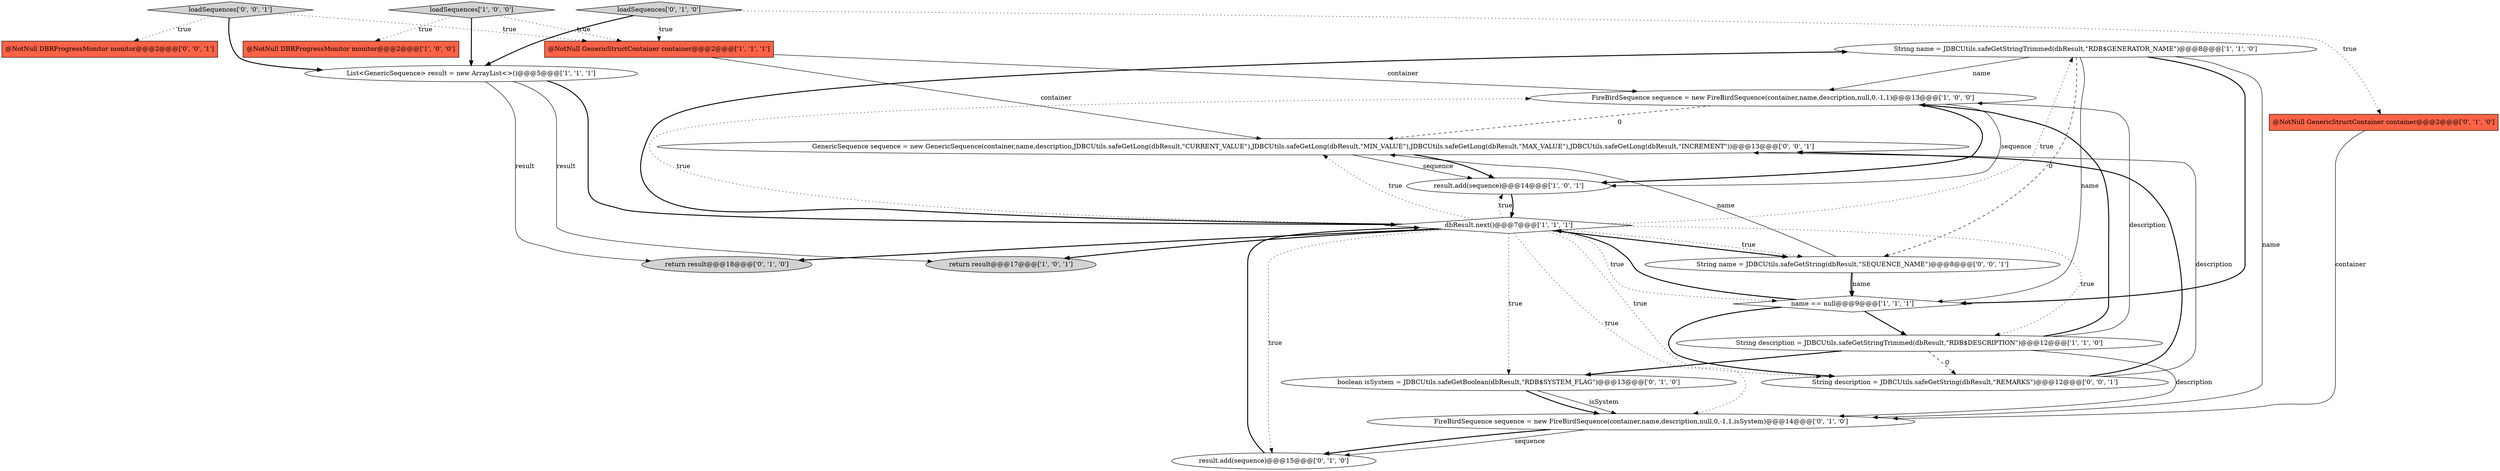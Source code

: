 digraph {
7 [style = filled, label = "String name = JDBCUtils.safeGetStringTrimmed(dbResult,\"RDB$GENERATOR_NAME\")@@@8@@@['1', '1', '0']", fillcolor = white, shape = ellipse image = "AAA0AAABBB1BBB"];
15 [style = filled, label = "return result@@@18@@@['0', '1', '0']", fillcolor = lightgray, shape = ellipse image = "AAA0AAABBB2BBB"];
13 [style = filled, label = "result.add(sequence)@@@15@@@['0', '1', '0']", fillcolor = white, shape = ellipse image = "AAA0AAABBB2BBB"];
19 [style = filled, label = "@NotNull DBRProgressMonitor monitor@@@2@@@['0', '0', '1']", fillcolor = tomato, shape = box image = "AAA0AAABBB3BBB"];
21 [style = filled, label = "loadSequences['0', '0', '1']", fillcolor = lightgray, shape = diamond image = "AAA0AAABBB3BBB"];
12 [style = filled, label = "@NotNull GenericStructContainer container@@@2@@@['0', '1', '0']", fillcolor = tomato, shape = box image = "AAA0AAABBB2BBB"];
18 [style = filled, label = "GenericSequence sequence = new GenericSequence(container,name,description,JDBCUtils.safeGetLong(dbResult,\"CURRENT_VALUE\"),JDBCUtils.safeGetLong(dbResult,\"MIN_VALUE\"),JDBCUtils.safeGetLong(dbResult,\"MAX_VALUE\"),JDBCUtils.safeGetLong(dbResult,\"INCREMENT\"))@@@13@@@['0', '0', '1']", fillcolor = white, shape = ellipse image = "AAA0AAABBB3BBB"];
1 [style = filled, label = "return result@@@17@@@['1', '0', '1']", fillcolor = lightgray, shape = ellipse image = "AAA0AAABBB1BBB"];
3 [style = filled, label = "FireBirdSequence sequence = new FireBirdSequence(container,name,description,null,0,-1,1)@@@13@@@['1', '0', '0']", fillcolor = white, shape = ellipse image = "AAA0AAABBB1BBB"];
10 [style = filled, label = "name == null@@@9@@@['1', '1', '1']", fillcolor = white, shape = diamond image = "AAA0AAABBB1BBB"];
8 [style = filled, label = "@NotNull GenericStructContainer container@@@2@@@['1', '1', '1']", fillcolor = tomato, shape = box image = "AAA0AAABBB1BBB"];
14 [style = filled, label = "boolean isSystem = JDBCUtils.safeGetBoolean(dbResult,\"RDB$SYSTEM_FLAG\")@@@13@@@['0', '1', '0']", fillcolor = white, shape = ellipse image = "AAA0AAABBB2BBB"];
0 [style = filled, label = "dbResult.next()@@@7@@@['1', '1', '1']", fillcolor = white, shape = diamond image = "AAA0AAABBB1BBB"];
4 [style = filled, label = "@NotNull DBRProgressMonitor monitor@@@2@@@['1', '0', '0']", fillcolor = tomato, shape = box image = "AAA0AAABBB1BBB"];
5 [style = filled, label = "List<GenericSequence> result = new ArrayList<>()@@@5@@@['1', '1', '1']", fillcolor = white, shape = ellipse image = "AAA0AAABBB1BBB"];
9 [style = filled, label = "loadSequences['1', '0', '0']", fillcolor = lightgray, shape = diamond image = "AAA0AAABBB1BBB"];
20 [style = filled, label = "String name = JDBCUtils.safeGetString(dbResult,\"SEQUENCE_NAME\")@@@8@@@['0', '0', '1']", fillcolor = white, shape = ellipse image = "AAA0AAABBB3BBB"];
17 [style = filled, label = "String description = JDBCUtils.safeGetString(dbResult,\"REMARKS\")@@@12@@@['0', '0', '1']", fillcolor = white, shape = ellipse image = "AAA0AAABBB3BBB"];
11 [style = filled, label = "FireBirdSequence sequence = new FireBirdSequence(container,name,description,null,0,-1,1,isSystem)@@@14@@@['0', '1', '0']", fillcolor = white, shape = ellipse image = "AAA1AAABBB2BBB"];
16 [style = filled, label = "loadSequences['0', '1', '0']", fillcolor = lightgray, shape = diamond image = "AAA0AAABBB2BBB"];
6 [style = filled, label = "result.add(sequence)@@@14@@@['1', '0', '1']", fillcolor = white, shape = ellipse image = "AAA0AAABBB1BBB"];
2 [style = filled, label = "String description = JDBCUtils.safeGetStringTrimmed(dbResult,\"RDB$DESCRIPTION\")@@@12@@@['1', '1', '0']", fillcolor = white, shape = ellipse image = "AAA0AAABBB1BBB"];
0->10 [style = dotted, label="true"];
2->3 [style = solid, label="description"];
18->6 [style = solid, label="sequence"];
7->10 [style = solid, label="name"];
0->2 [style = dotted, label="true"];
0->14 [style = dotted, label="true"];
20->18 [style = solid, label="name"];
8->3 [style = solid, label="container"];
5->15 [style = solid, label="result"];
0->6 [style = dotted, label="true"];
9->8 [style = dotted, label="true"];
8->18 [style = solid, label="container"];
10->2 [style = bold, label=""];
7->3 [style = solid, label="name"];
20->10 [style = bold, label=""];
10->17 [style = bold, label=""];
7->10 [style = bold, label=""];
13->0 [style = bold, label=""];
0->7 [style = bold, label=""];
2->17 [style = dashed, label="0"];
3->6 [style = solid, label="sequence"];
0->7 [style = dotted, label="true"];
7->20 [style = dashed, label="0"];
7->11 [style = solid, label="name"];
6->0 [style = bold, label=""];
0->3 [style = dotted, label="true"];
14->11 [style = solid, label="isSystem"];
0->13 [style = dotted, label="true"];
11->13 [style = solid, label="sequence"];
14->11 [style = bold, label=""];
0->1 [style = bold, label=""];
2->3 [style = bold, label=""];
3->6 [style = bold, label=""];
2->11 [style = solid, label="description"];
0->20 [style = bold, label=""];
16->12 [style = dotted, label="true"];
5->0 [style = bold, label=""];
12->11 [style = solid, label="container"];
0->15 [style = bold, label=""];
18->6 [style = bold, label=""];
9->4 [style = dotted, label="true"];
21->5 [style = bold, label=""];
0->20 [style = dotted, label="true"];
11->13 [style = bold, label=""];
0->11 [style = dotted, label="true"];
21->19 [style = dotted, label="true"];
17->18 [style = solid, label="description"];
16->5 [style = bold, label=""];
5->1 [style = solid, label="result"];
0->18 [style = dotted, label="true"];
21->8 [style = dotted, label="true"];
3->18 [style = dashed, label="0"];
2->14 [style = bold, label=""];
16->8 [style = dotted, label="true"];
0->17 [style = dotted, label="true"];
9->5 [style = bold, label=""];
20->10 [style = solid, label="name"];
10->0 [style = bold, label=""];
17->18 [style = bold, label=""];
}
